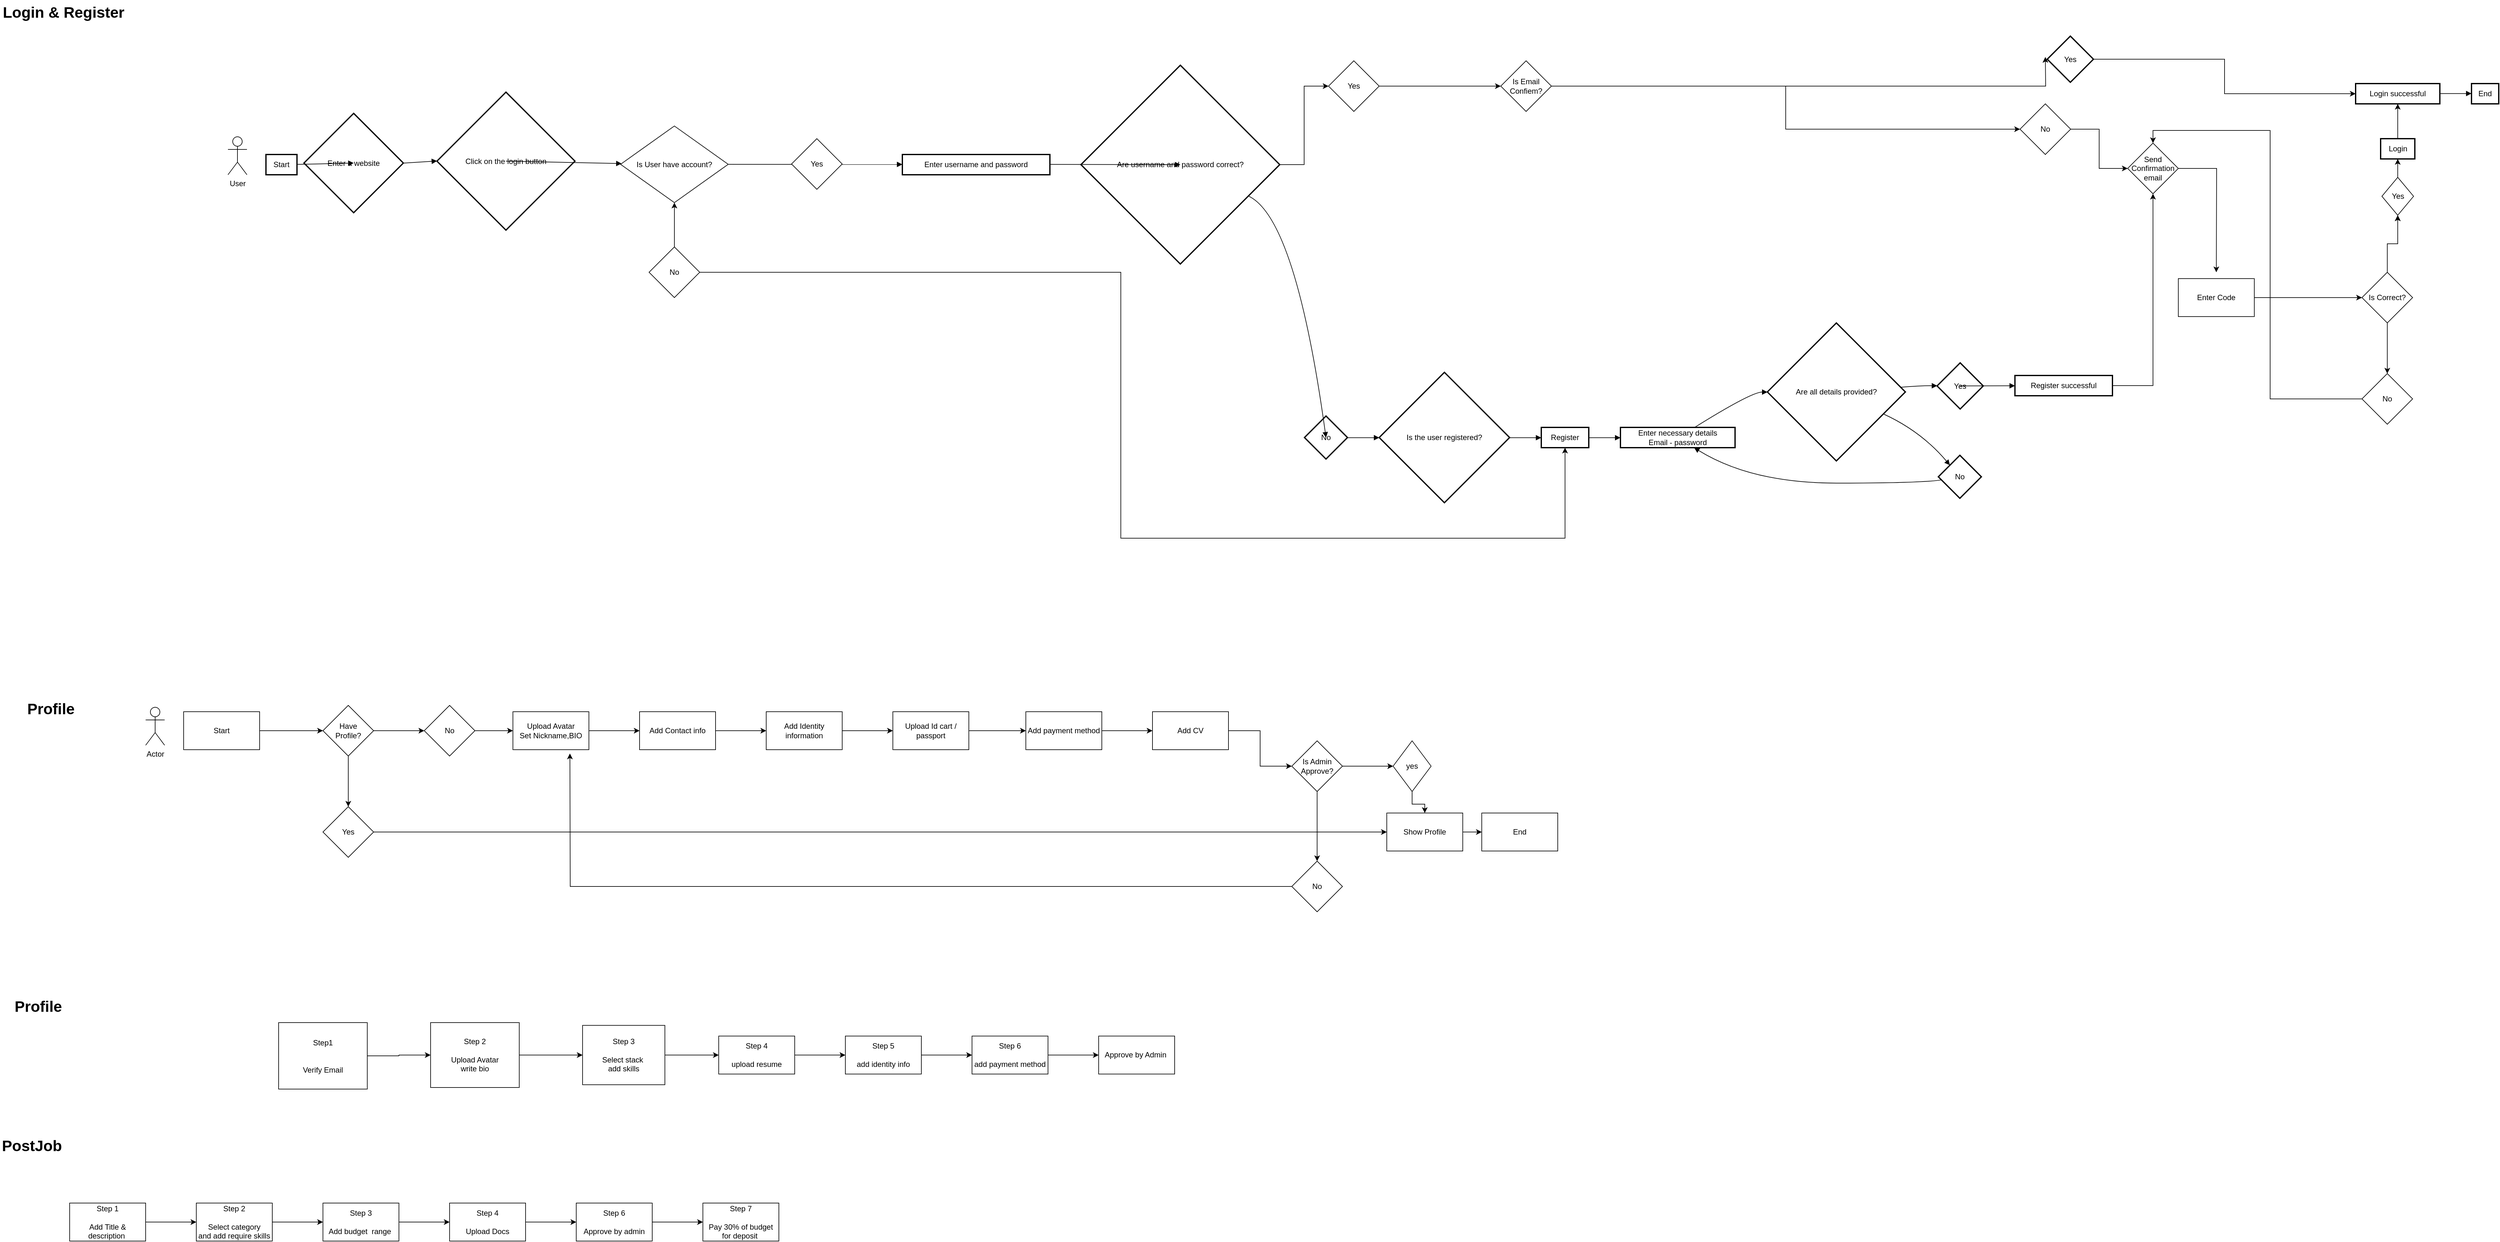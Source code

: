 <mxfile version="22.1.16" type="github">
  <diagram name="Page-1" id="RCzVIw21s0QxX4_HmofW">
    <mxGraphModel dx="2045" dy="638" grid="1" gridSize="10" guides="1" tooltips="1" connect="1" arrows="1" fold="1" page="1" pageScale="1" pageWidth="850" pageHeight="1100" math="0" shadow="0">
      <root>
        <mxCell id="0" />
        <mxCell id="1" parent="0" />
        <mxCell id="2" value="Start" style="whiteSpace=wrap;strokeWidth=2;" parent="1" vertex="1">
          <mxGeometry x="-430" y="254" width="49" height="32" as="geometry" />
        </mxCell>
        <mxCell id="3" value="Enter a website" style="rhombus;strokeWidth=2;whiteSpace=wrap;" parent="1" vertex="1">
          <mxGeometry x="-370" y="189" width="157" height="157" as="geometry" />
        </mxCell>
        <mxCell id="4" value="Click on the login button" style="rhombus;strokeWidth=2;whiteSpace=wrap;" parent="1" vertex="1">
          <mxGeometry x="-160" y="155.5" width="218" height="218" as="geometry" />
        </mxCell>
        <mxCell id="5" value="Enter username and password" style="whiteSpace=wrap;strokeWidth=2;" parent="1" vertex="1">
          <mxGeometry x="575" y="254" width="233" height="32" as="geometry" />
        </mxCell>
        <mxCell id="Xof1CyFzRAlIr6X4M1OH-53" style="edgeStyle=orthogonalEdgeStyle;rounded=0;orthogonalLoop=1;jettySize=auto;html=1;exitX=1;exitY=0.5;exitDx=0;exitDy=0;" parent="1" source="6" target="Xof1CyFzRAlIr6X4M1OH-52" edge="1">
          <mxGeometry relative="1" as="geometry" />
        </mxCell>
        <mxCell id="6" value="Are username and password correct?" style="rhombus;strokeWidth=2;whiteSpace=wrap;" parent="1" vertex="1">
          <mxGeometry x="857" y="113" width="314" height="314" as="geometry" />
        </mxCell>
        <mxCell id="Xof1CyFzRAlIr6X4M1OH-48" style="edgeStyle=orthogonalEdgeStyle;rounded=0;orthogonalLoop=1;jettySize=auto;html=1;entryX=0;entryY=0.5;entryDx=0;entryDy=0;" parent="1" source="7" target="9" edge="1">
          <mxGeometry relative="1" as="geometry">
            <mxPoint x="2820" y="170" as="targetPoint" />
          </mxGeometry>
        </mxCell>
        <mxCell id="7" value="Yes" style="rhombus;strokeWidth=2;whiteSpace=wrap;" parent="1" vertex="1">
          <mxGeometry x="2383" y="67" width="73" height="73" as="geometry" />
        </mxCell>
        <mxCell id="9" value="Login successful" style="whiteSpace=wrap;strokeWidth=2;" parent="1" vertex="1">
          <mxGeometry x="2870" y="142" width="133" height="32" as="geometry" />
        </mxCell>
        <mxCell id="10" value="End" style="whiteSpace=wrap;strokeWidth=2;" parent="1" vertex="1">
          <mxGeometry x="3053" y="142" width="43" height="32" as="geometry" />
        </mxCell>
        <mxCell id="11" value="No" style="rhombus;strokeWidth=2;whiteSpace=wrap;" parent="1" vertex="1">
          <mxGeometry x="1210" y="667" width="68" height="68" as="geometry" />
        </mxCell>
        <mxCell id="12" value="Is the user registered?" style="rhombus;strokeWidth=2;whiteSpace=wrap;" parent="1" vertex="1">
          <mxGeometry x="1328" y="598" width="206" height="206" as="geometry" />
        </mxCell>
        <mxCell id="13" value="Register" style="whiteSpace=wrap;strokeWidth=2;" parent="1" vertex="1">
          <mxGeometry x="1584" y="685" width="75" height="32" as="geometry" />
        </mxCell>
        <mxCell id="14" value="Enter necessary details&#xa;Email - password" style="whiteSpace=wrap;strokeWidth=2;" parent="1" vertex="1">
          <mxGeometry x="1709" y="685" width="181" height="32" as="geometry" />
        </mxCell>
        <mxCell id="15" value="Are all details provided?" style="rhombus;strokeWidth=2;whiteSpace=wrap;" parent="1" vertex="1">
          <mxGeometry x="1941" y="520" width="218" height="218" as="geometry" />
        </mxCell>
        <mxCell id="16" value="Yes" style="rhombus;strokeWidth=2;whiteSpace=wrap;" parent="1" vertex="1">
          <mxGeometry x="2209" y="583" width="73" height="73" as="geometry" />
        </mxCell>
        <mxCell id="Xof1CyFzRAlIr6X4M1OH-51" style="edgeStyle=orthogonalEdgeStyle;rounded=0;orthogonalLoop=1;jettySize=auto;html=1;entryX=0.5;entryY=1;entryDx=0;entryDy=0;" parent="1" source="17" target="Xof1CyFzRAlIr6X4M1OH-49" edge="1">
          <mxGeometry relative="1" as="geometry" />
        </mxCell>
        <mxCell id="17" value="Register successful" style="whiteSpace=wrap;strokeWidth=2;" parent="1" vertex="1">
          <mxGeometry x="2332" y="603" width="154" height="32" as="geometry" />
        </mxCell>
        <mxCell id="Xof1CyFzRAlIr6X4M1OH-68" value="" style="edgeStyle=orthogonalEdgeStyle;rounded=0;orthogonalLoop=1;jettySize=auto;html=1;" parent="1" source="18" target="9" edge="1">
          <mxGeometry relative="1" as="geometry" />
        </mxCell>
        <mxCell id="18" value="Login" style="whiteSpace=wrap;strokeWidth=2;" parent="1" vertex="1">
          <mxGeometry x="2909.5" y="229" width="54" height="32" as="geometry" />
        </mxCell>
        <mxCell id="19" value="No" style="rhombus;strokeWidth=2;whiteSpace=wrap;" parent="1" vertex="1">
          <mxGeometry x="2211" y="729" width="68" height="68" as="geometry" />
        </mxCell>
        <mxCell id="20" value="" style="curved=1;startArrow=none;endArrow=block;exitX=1.007;exitY=0.49;entryX=0.002;entryY=0.501;" parent="1" source="2" target="3" edge="1">
          <mxGeometry relative="1" as="geometry">
            <Array as="points" />
          </mxGeometry>
        </mxCell>
        <mxCell id="21" value="" style="curved=1;startArrow=none;endArrow=block;exitX=1.005;exitY=0.501;entryX=-0.001;entryY=0.499;" parent="1" source="3" target="4" edge="1">
          <mxGeometry relative="1" as="geometry">
            <Array as="points" />
          </mxGeometry>
        </mxCell>
        <mxCell id="22" value="" style="curved=1;startArrow=none;endArrow=block;exitX=0.998;exitY=0.499;entryX=-0.002;entryY=0.49;" parent="1" source="Xof1CyFzRAlIr6X4M1OH-41" target="5" edge="1">
          <mxGeometry relative="1" as="geometry">
            <Array as="points" />
          </mxGeometry>
        </mxCell>
        <mxCell id="23" value="" style="curved=1;startArrow=none;endArrow=block;exitX=0.997;exitY=0.49;entryX=0.001;entryY=0.499;" parent="1" source="5" target="6" edge="1">
          <mxGeometry relative="1" as="geometry">
            <Array as="points" />
          </mxGeometry>
        </mxCell>
        <mxCell id="27" value="" style="curved=1;startArrow=none;endArrow=block;exitX=1.0;exitY=0.491;entryX=0.0;entryY=0.491;" parent="1" source="9" target="10" edge="1">
          <mxGeometry relative="1" as="geometry">
            <Array as="points" />
          </mxGeometry>
        </mxCell>
        <mxCell id="28" value="" style="curved=1;startArrow=none;endArrow=block;exitX=1.001;exitY=0.731;entryX=0.005;entryY=0.504;" parent="1" source="6" target="11" edge="1">
          <mxGeometry relative="1" as="geometry">
            <Array as="points">
              <mxPoint x="1196" y="354" />
            </Array>
          </mxGeometry>
        </mxCell>
        <mxCell id="29" value="" style="curved=1;startArrow=none;endArrow=block;exitX=0.998;exitY=0.504;entryX=-0.001;entryY=0.501;" parent="1" source="11" target="12" edge="1">
          <mxGeometry relative="1" as="geometry">
            <Array as="points" />
          </mxGeometry>
        </mxCell>
        <mxCell id="30" value="" style="curved=1;startArrow=none;endArrow=block;exitX=1.001;exitY=0.501;entryX=0.002;entryY=0.508;" parent="1" source="12" target="13" edge="1">
          <mxGeometry relative="1" as="geometry">
            <Array as="points" />
          </mxGeometry>
        </mxCell>
        <mxCell id="31" value="" style="curved=1;startArrow=none;endArrow=block;exitX=1.006;exitY=0.508;entryX=0.002;entryY=0.508;" parent="1" source="13" target="14" edge="1">
          <mxGeometry relative="1" as="geometry">
            <Array as="points" />
          </mxGeometry>
        </mxCell>
        <mxCell id="32" value="" style="curved=1;startArrow=none;endArrow=block;exitX=0.645;exitY=0.008;entryX=-0.001;entryY=0.501;" parent="1" source="14" target="15" edge="1">
          <mxGeometry relative="1" as="geometry">
            <Array as="points">
              <mxPoint x="1916" y="629" />
            </Array>
          </mxGeometry>
        </mxCell>
        <mxCell id="33" value="" style="curved=1;startArrow=none;endArrow=block;exitX=0.998;exitY=0.464;entryX=-0.006;entryY=0.497;" parent="1" source="15" target="16" edge="1">
          <mxGeometry relative="1" as="geometry">
            <Array as="points">
              <mxPoint x="2184" y="619" />
            </Array>
          </mxGeometry>
        </mxCell>
        <mxCell id="34" value="" style="curved=1;startArrow=none;endArrow=block;exitX=0.996;exitY=0.497;entryX=-0.002;entryY=0.509;" parent="1" source="16" target="17" edge="1">
          <mxGeometry relative="1" as="geometry">
            <Array as="points" />
          </mxGeometry>
        </mxCell>
        <mxCell id="37" value="" style="curved=1;startArrow=none;endArrow=block;exitX=0.998;exitY=0.733;entryX=0.077;entryY=0.007;" parent="1" source="15" target="19" edge="1">
          <mxGeometry relative="1" as="geometry">
            <Array as="points">
              <mxPoint x="2184" y="691" />
            </Array>
          </mxGeometry>
        </mxCell>
        <mxCell id="38" value="" style="curved=1;startArrow=none;endArrow=block;exitX=0.005;exitY=0.584;entryX=0.645;entryY=1.008;" parent="1" source="19" target="14" edge="1">
          <mxGeometry relative="1" as="geometry">
            <Array as="points">
              <mxPoint x="2184" y="773" />
              <mxPoint x="1916" y="773" />
            </Array>
          </mxGeometry>
        </mxCell>
        <mxCell id="Xof1CyFzRAlIr6X4M1OH-42" value="" style="curved=1;startArrow=none;endArrow=block;exitX=0.998;exitY=0.499;entryX=-0.002;entryY=0.49;" parent="1" source="4" target="Xof1CyFzRAlIr6X4M1OH-41" edge="1">
          <mxGeometry relative="1" as="geometry">
            <Array as="points" />
            <mxPoint x="229" y="270" as="sourcePoint" />
            <mxPoint x="575" y="270" as="targetPoint" />
          </mxGeometry>
        </mxCell>
        <mxCell id="Xof1CyFzRAlIr6X4M1OH-41" value="Is User have account?" style="rhombus;whiteSpace=wrap;html=1;" parent="1" vertex="1">
          <mxGeometry x="130" y="209" width="170" height="121" as="geometry" />
        </mxCell>
        <mxCell id="Xof1CyFzRAlIr6X4M1OH-43" value="Yes" style="rhombus;whiteSpace=wrap;html=1;" parent="1" vertex="1">
          <mxGeometry x="400" y="229" width="80" height="80" as="geometry" />
        </mxCell>
        <mxCell id="Xof1CyFzRAlIr6X4M1OH-45" value="" style="edgeStyle=orthogonalEdgeStyle;rounded=0;orthogonalLoop=1;jettySize=auto;html=1;" parent="1" source="Xof1CyFzRAlIr6X4M1OH-44" target="Xof1CyFzRAlIr6X4M1OH-41" edge="1">
          <mxGeometry relative="1" as="geometry" />
        </mxCell>
        <mxCell id="Xof1CyFzRAlIr6X4M1OH-47" style="edgeStyle=orthogonalEdgeStyle;rounded=0;orthogonalLoop=1;jettySize=auto;html=1;entryX=0.5;entryY=1;entryDx=0;entryDy=0;" parent="1" source="Xof1CyFzRAlIr6X4M1OH-44" target="13" edge="1">
          <mxGeometry relative="1" as="geometry">
            <mxPoint x="1320" y="540" as="targetPoint" />
            <Array as="points">
              <mxPoint x="920" y="440" />
              <mxPoint x="920" y="860" />
              <mxPoint x="1622" y="860" />
            </Array>
          </mxGeometry>
        </mxCell>
        <mxCell id="Xof1CyFzRAlIr6X4M1OH-44" value="No" style="rhombus;whiteSpace=wrap;html=1;" parent="1" vertex="1">
          <mxGeometry x="175" y="400" width="80" height="80" as="geometry" />
        </mxCell>
        <mxCell id="Xof1CyFzRAlIr6X4M1OH-75" style="edgeStyle=orthogonalEdgeStyle;rounded=0;orthogonalLoop=1;jettySize=auto;html=1;" parent="1" source="Xof1CyFzRAlIr6X4M1OH-49" edge="1">
          <mxGeometry relative="1" as="geometry">
            <mxPoint x="2650" y="440" as="targetPoint" />
          </mxGeometry>
        </mxCell>
        <mxCell id="Xof1CyFzRAlIr6X4M1OH-49" value="Send Confirmation&lt;br&gt;email" style="rhombus;whiteSpace=wrap;html=1;" parent="1" vertex="1">
          <mxGeometry x="2510" y="236" width="80" height="80" as="geometry" />
        </mxCell>
        <mxCell id="Xof1CyFzRAlIr6X4M1OH-54" style="edgeStyle=orthogonalEdgeStyle;rounded=0;orthogonalLoop=1;jettySize=auto;html=1;exitX=1;exitY=0.5;exitDx=0;exitDy=0;" parent="1" source="Xof1CyFzRAlIr6X4M1OH-55" edge="1">
          <mxGeometry relative="1" as="geometry">
            <mxPoint x="2380" y="100" as="targetPoint" />
          </mxGeometry>
        </mxCell>
        <mxCell id="Xof1CyFzRAlIr6X4M1OH-52" value="Yes" style="rhombus;whiteSpace=wrap;html=1;" parent="1" vertex="1">
          <mxGeometry x="1248" y="106" width="80" height="80" as="geometry" />
        </mxCell>
        <mxCell id="Xof1CyFzRAlIr6X4M1OH-56" value="" style="edgeStyle=orthogonalEdgeStyle;rounded=0;orthogonalLoop=1;jettySize=auto;html=1;exitX=1;exitY=0.5;exitDx=0;exitDy=0;" parent="1" source="Xof1CyFzRAlIr6X4M1OH-52" target="Xof1CyFzRAlIr6X4M1OH-55" edge="1">
          <mxGeometry relative="1" as="geometry">
            <mxPoint x="2380" y="100" as="targetPoint" />
            <mxPoint x="1328" y="146" as="sourcePoint" />
          </mxGeometry>
        </mxCell>
        <mxCell id="Xof1CyFzRAlIr6X4M1OH-59" style="edgeStyle=orthogonalEdgeStyle;rounded=0;orthogonalLoop=1;jettySize=auto;html=1;entryX=0;entryY=0.5;entryDx=0;entryDy=0;" parent="1" source="Xof1CyFzRAlIr6X4M1OH-55" target="Xof1CyFzRAlIr6X4M1OH-58" edge="1">
          <mxGeometry relative="1" as="geometry" />
        </mxCell>
        <mxCell id="Xof1CyFzRAlIr6X4M1OH-55" value="Is Email&lt;br&gt;Confiem?" style="rhombus;whiteSpace=wrap;html=1;" parent="1" vertex="1">
          <mxGeometry x="1520" y="106" width="80" height="80" as="geometry" />
        </mxCell>
        <mxCell id="Xof1CyFzRAlIr6X4M1OH-60" style="edgeStyle=orthogonalEdgeStyle;rounded=0;orthogonalLoop=1;jettySize=auto;html=1;entryX=0;entryY=0.5;entryDx=0;entryDy=0;" parent="1" source="Xof1CyFzRAlIr6X4M1OH-58" target="Xof1CyFzRAlIr6X4M1OH-49" edge="1">
          <mxGeometry relative="1" as="geometry" />
        </mxCell>
        <mxCell id="Xof1CyFzRAlIr6X4M1OH-58" value="No" style="rhombus;whiteSpace=wrap;html=1;" parent="1" vertex="1">
          <mxGeometry x="2340" y="174" width="80" height="80" as="geometry" />
        </mxCell>
        <mxCell id="Xof1CyFzRAlIr6X4M1OH-64" value="" style="edgeStyle=orthogonalEdgeStyle;rounded=0;orthogonalLoop=1;jettySize=auto;html=1;" parent="1" source="Xof1CyFzRAlIr6X4M1OH-61" target="Xof1CyFzRAlIr6X4M1OH-63" edge="1">
          <mxGeometry relative="1" as="geometry" />
        </mxCell>
        <mxCell id="Xof1CyFzRAlIr6X4M1OH-61" value="Enter Code" style="rounded=0;whiteSpace=wrap;html=1;" parent="1" vertex="1">
          <mxGeometry x="2590" y="450" width="120" height="60" as="geometry" />
        </mxCell>
        <mxCell id="Xof1CyFzRAlIr6X4M1OH-66" value="" style="edgeStyle=orthogonalEdgeStyle;rounded=0;orthogonalLoop=1;jettySize=auto;html=1;" parent="1" source="Xof1CyFzRAlIr6X4M1OH-63" target="Xof1CyFzRAlIr6X4M1OH-65" edge="1">
          <mxGeometry relative="1" as="geometry" />
        </mxCell>
        <mxCell id="Xof1CyFzRAlIr6X4M1OH-69" value="" style="edgeStyle=orthogonalEdgeStyle;rounded=0;orthogonalLoop=1;jettySize=auto;html=1;" parent="1" source="Xof1CyFzRAlIr6X4M1OH-63" target="Xof1CyFzRAlIr6X4M1OH-65" edge="1">
          <mxGeometry relative="1" as="geometry" />
        </mxCell>
        <mxCell id="Xof1CyFzRAlIr6X4M1OH-70" value="" style="edgeStyle=orthogonalEdgeStyle;rounded=0;orthogonalLoop=1;jettySize=auto;html=1;" parent="1" source="Xof1CyFzRAlIr6X4M1OH-63" target="Xof1CyFzRAlIr6X4M1OH-65" edge="1">
          <mxGeometry relative="1" as="geometry" />
        </mxCell>
        <mxCell id="Xof1CyFzRAlIr6X4M1OH-72" value="" style="edgeStyle=orthogonalEdgeStyle;rounded=0;orthogonalLoop=1;jettySize=auto;html=1;" parent="1" source="Xof1CyFzRAlIr6X4M1OH-63" target="Xof1CyFzRAlIr6X4M1OH-71" edge="1">
          <mxGeometry relative="1" as="geometry" />
        </mxCell>
        <mxCell id="Xof1CyFzRAlIr6X4M1OH-63" value="Is Correct?" style="rhombus;whiteSpace=wrap;html=1;rounded=0;" parent="1" vertex="1">
          <mxGeometry x="2880" y="440" width="80" height="80" as="geometry" />
        </mxCell>
        <mxCell id="Xof1CyFzRAlIr6X4M1OH-67" value="" style="edgeStyle=orthogonalEdgeStyle;rounded=0;orthogonalLoop=1;jettySize=auto;html=1;" parent="1" source="Xof1CyFzRAlIr6X4M1OH-65" target="18" edge="1">
          <mxGeometry relative="1" as="geometry" />
        </mxCell>
        <mxCell id="Xof1CyFzRAlIr6X4M1OH-65" value="Yes" style="rhombus;whiteSpace=wrap;html=1;" parent="1" vertex="1">
          <mxGeometry x="2911.5" y="290" width="50" height="60" as="geometry" />
        </mxCell>
        <mxCell id="Xof1CyFzRAlIr6X4M1OH-76" style="edgeStyle=orthogonalEdgeStyle;rounded=0;orthogonalLoop=1;jettySize=auto;html=1;entryX=0.5;entryY=0;entryDx=0;entryDy=0;" parent="1" source="Xof1CyFzRAlIr6X4M1OH-71" target="Xof1CyFzRAlIr6X4M1OH-49" edge="1">
          <mxGeometry relative="1" as="geometry">
            <mxPoint x="2700" y="220" as="targetPoint" />
          </mxGeometry>
        </mxCell>
        <mxCell id="Xof1CyFzRAlIr6X4M1OH-71" value="No" style="rhombus;whiteSpace=wrap;html=1;rounded=0;" parent="1" vertex="1">
          <mxGeometry x="2880" y="600" width="80" height="80" as="geometry" />
        </mxCell>
        <mxCell id="Xof1CyFzRAlIr6X4M1OH-78" value="User&lt;br&gt;" style="shape=umlActor;verticalLabelPosition=bottom;verticalAlign=top;html=1;" parent="1" vertex="1">
          <mxGeometry x="-490" y="226" width="30" height="60" as="geometry" />
        </mxCell>
        <mxCell id="Xof1CyFzRAlIr6X4M1OH-79" value="Login &amp;amp; Register" style="text;strokeColor=none;fillColor=none;html=1;fontSize=24;fontStyle=1;verticalAlign=middle;align=center;" parent="1" vertex="1">
          <mxGeometry x="-800" y="10" width="100" height="40" as="geometry" />
        </mxCell>
        <mxCell id="Xof1CyFzRAlIr6X4M1OH-80" value="Profile" style="text;strokeColor=none;fillColor=none;html=1;fontSize=24;fontStyle=1;verticalAlign=middle;align=center;" parent="1" vertex="1">
          <mxGeometry x="-820" y="1110" width="100" height="40" as="geometry" />
        </mxCell>
        <mxCell id="Xof1CyFzRAlIr6X4M1OH-81" value="Actor" style="shape=umlActor;verticalLabelPosition=bottom;verticalAlign=top;html=1;" parent="1" vertex="1">
          <mxGeometry x="-620" y="1127" width="30" height="60" as="geometry" />
        </mxCell>
        <mxCell id="Xof1CyFzRAlIr6X4M1OH-86" value="" style="edgeStyle=orthogonalEdgeStyle;rounded=0;orthogonalLoop=1;jettySize=auto;html=1;" parent="1" source="Xof1CyFzRAlIr6X4M1OH-82" target="Xof1CyFzRAlIr6X4M1OH-85" edge="1">
          <mxGeometry relative="1" as="geometry" />
        </mxCell>
        <mxCell id="Xof1CyFzRAlIr6X4M1OH-82" value="Start" style="rounded=0;whiteSpace=wrap;html=1;" parent="1" vertex="1">
          <mxGeometry x="-560" y="1134" width="120" height="60" as="geometry" />
        </mxCell>
        <mxCell id="Xof1CyFzRAlIr6X4M1OH-90" value="" style="edgeStyle=orthogonalEdgeStyle;rounded=0;orthogonalLoop=1;jettySize=auto;html=1;" parent="1" source="Xof1CyFzRAlIr6X4M1OH-85" target="Xof1CyFzRAlIr6X4M1OH-89" edge="1">
          <mxGeometry relative="1" as="geometry" />
        </mxCell>
        <mxCell id="Xof1CyFzRAlIr6X4M1OH-96" value="" style="edgeStyle=orthogonalEdgeStyle;rounded=0;orthogonalLoop=1;jettySize=auto;html=1;" parent="1" source="Xof1CyFzRAlIr6X4M1OH-85" target="Xof1CyFzRAlIr6X4M1OH-95" edge="1">
          <mxGeometry relative="1" as="geometry" />
        </mxCell>
        <mxCell id="Xof1CyFzRAlIr6X4M1OH-85" value="Have&lt;br&gt;Profile?" style="rhombus;whiteSpace=wrap;html=1;rounded=0;" parent="1" vertex="1">
          <mxGeometry x="-340" y="1124" width="80" height="80" as="geometry" />
        </mxCell>
        <mxCell id="Xof1CyFzRAlIr6X4M1OH-92" value="" style="edgeStyle=orthogonalEdgeStyle;rounded=0;orthogonalLoop=1;jettySize=auto;html=1;" parent="1" source="Xof1CyFzRAlIr6X4M1OH-89" target="Xof1CyFzRAlIr6X4M1OH-91" edge="1">
          <mxGeometry relative="1" as="geometry" />
        </mxCell>
        <mxCell id="Xof1CyFzRAlIr6X4M1OH-89" value="Yes" style="rhombus;whiteSpace=wrap;html=1;rounded=0;" parent="1" vertex="1">
          <mxGeometry x="-340" y="1284" width="80" height="80" as="geometry" />
        </mxCell>
        <mxCell id="Xof1CyFzRAlIr6X4M1OH-94" value="" style="edgeStyle=orthogonalEdgeStyle;rounded=0;orthogonalLoop=1;jettySize=auto;html=1;" parent="1" source="Xof1CyFzRAlIr6X4M1OH-91" target="Xof1CyFzRAlIr6X4M1OH-93" edge="1">
          <mxGeometry relative="1" as="geometry" />
        </mxCell>
        <mxCell id="Xof1CyFzRAlIr6X4M1OH-91" value="Show Profile" style="whiteSpace=wrap;html=1;rounded=0;" parent="1" vertex="1">
          <mxGeometry x="1340" y="1294" width="120" height="60" as="geometry" />
        </mxCell>
        <mxCell id="Xof1CyFzRAlIr6X4M1OH-93" value="End" style="whiteSpace=wrap;html=1;rounded=0;" parent="1" vertex="1">
          <mxGeometry x="1490" y="1294" width="120" height="60" as="geometry" />
        </mxCell>
        <mxCell id="Xof1CyFzRAlIr6X4M1OH-98" value="" style="edgeStyle=orthogonalEdgeStyle;rounded=0;orthogonalLoop=1;jettySize=auto;html=1;" parent="1" source="Xof1CyFzRAlIr6X4M1OH-95" target="Xof1CyFzRAlIr6X4M1OH-97" edge="1">
          <mxGeometry relative="1" as="geometry" />
        </mxCell>
        <mxCell id="Xof1CyFzRAlIr6X4M1OH-95" value="No" style="rhombus;whiteSpace=wrap;html=1;rounded=0;" parent="1" vertex="1">
          <mxGeometry x="-180" y="1124" width="80" height="80" as="geometry" />
        </mxCell>
        <mxCell id="Xof1CyFzRAlIr6X4M1OH-100" value="" style="edgeStyle=orthogonalEdgeStyle;rounded=0;orthogonalLoop=1;jettySize=auto;html=1;" parent="1" source="Xof1CyFzRAlIr6X4M1OH-97" target="Xof1CyFzRAlIr6X4M1OH-99" edge="1">
          <mxGeometry relative="1" as="geometry" />
        </mxCell>
        <mxCell id="Xof1CyFzRAlIr6X4M1OH-97" value="Upload Avatar&lt;br&gt;Set Nickname,BIO" style="whiteSpace=wrap;html=1;rounded=0;" parent="1" vertex="1">
          <mxGeometry x="-40" y="1134" width="120" height="60" as="geometry" />
        </mxCell>
        <mxCell id="Xof1CyFzRAlIr6X4M1OH-102" value="" style="edgeStyle=orthogonalEdgeStyle;rounded=0;orthogonalLoop=1;jettySize=auto;html=1;" parent="1" source="Xof1CyFzRAlIr6X4M1OH-99" target="Xof1CyFzRAlIr6X4M1OH-101" edge="1">
          <mxGeometry relative="1" as="geometry" />
        </mxCell>
        <mxCell id="Xof1CyFzRAlIr6X4M1OH-99" value="Add Contact info" style="whiteSpace=wrap;html=1;rounded=0;" parent="1" vertex="1">
          <mxGeometry x="160" y="1134" width="120" height="60" as="geometry" />
        </mxCell>
        <mxCell id="Xof1CyFzRAlIr6X4M1OH-106" value="" style="edgeStyle=orthogonalEdgeStyle;rounded=0;orthogonalLoop=1;jettySize=auto;html=1;" parent="1" source="Xof1CyFzRAlIr6X4M1OH-101" target="Xof1CyFzRAlIr6X4M1OH-105" edge="1">
          <mxGeometry relative="1" as="geometry" />
        </mxCell>
        <mxCell id="Xof1CyFzRAlIr6X4M1OH-101" value="Add Identity information" style="whiteSpace=wrap;html=1;rounded=0;" parent="1" vertex="1">
          <mxGeometry x="360" y="1134" width="120" height="60" as="geometry" />
        </mxCell>
        <mxCell id="Xof1CyFzRAlIr6X4M1OH-108" value="" style="edgeStyle=orthogonalEdgeStyle;rounded=0;orthogonalLoop=1;jettySize=auto;html=1;" parent="1" source="Xof1CyFzRAlIr6X4M1OH-105" target="Xof1CyFzRAlIr6X4M1OH-107" edge="1">
          <mxGeometry relative="1" as="geometry" />
        </mxCell>
        <mxCell id="Xof1CyFzRAlIr6X4M1OH-105" value="Upload Id cart / passport" style="whiteSpace=wrap;html=1;rounded=0;" parent="1" vertex="1">
          <mxGeometry x="560" y="1134" width="120" height="60" as="geometry" />
        </mxCell>
        <mxCell id="Xof1CyFzRAlIr6X4M1OH-110" value="" style="edgeStyle=orthogonalEdgeStyle;rounded=0;orthogonalLoop=1;jettySize=auto;html=1;" parent="1" source="Xof1CyFzRAlIr6X4M1OH-107" target="Xof1CyFzRAlIr6X4M1OH-109" edge="1">
          <mxGeometry relative="1" as="geometry" />
        </mxCell>
        <mxCell id="Xof1CyFzRAlIr6X4M1OH-107" value="Add payment method" style="whiteSpace=wrap;html=1;rounded=0;" parent="1" vertex="1">
          <mxGeometry x="770" y="1134" width="120" height="60" as="geometry" />
        </mxCell>
        <mxCell id="Xof1CyFzRAlIr6X4M1OH-112" value="" style="edgeStyle=orthogonalEdgeStyle;rounded=0;orthogonalLoop=1;jettySize=auto;html=1;" parent="1" source="Xof1CyFzRAlIr6X4M1OH-109" target="Xof1CyFzRAlIr6X4M1OH-111" edge="1">
          <mxGeometry relative="1" as="geometry" />
        </mxCell>
        <mxCell id="Xof1CyFzRAlIr6X4M1OH-109" value="Add CV" style="whiteSpace=wrap;html=1;rounded=0;" parent="1" vertex="1">
          <mxGeometry x="970" y="1134" width="120" height="60" as="geometry" />
        </mxCell>
        <mxCell id="Xof1CyFzRAlIr6X4M1OH-114" value="" style="edgeStyle=orthogonalEdgeStyle;rounded=0;orthogonalLoop=1;jettySize=auto;html=1;" parent="1" source="Xof1CyFzRAlIr6X4M1OH-111" target="Xof1CyFzRAlIr6X4M1OH-113" edge="1">
          <mxGeometry relative="1" as="geometry" />
        </mxCell>
        <mxCell id="Xof1CyFzRAlIr6X4M1OH-117" value="" style="edgeStyle=orthogonalEdgeStyle;rounded=0;orthogonalLoop=1;jettySize=auto;html=1;" parent="1" source="Xof1CyFzRAlIr6X4M1OH-111" target="Xof1CyFzRAlIr6X4M1OH-116" edge="1">
          <mxGeometry relative="1" as="geometry" />
        </mxCell>
        <mxCell id="Xof1CyFzRAlIr6X4M1OH-111" value="Is Admin&lt;br&gt;Approve?" style="rhombus;whiteSpace=wrap;html=1;rounded=0;" parent="1" vertex="1">
          <mxGeometry x="1190" y="1180" width="80" height="80" as="geometry" />
        </mxCell>
        <mxCell id="Xof1CyFzRAlIr6X4M1OH-115" value="" style="edgeStyle=orthogonalEdgeStyle;rounded=0;orthogonalLoop=1;jettySize=auto;html=1;" parent="1" source="Xof1CyFzRAlIr6X4M1OH-113" target="Xof1CyFzRAlIr6X4M1OH-91" edge="1">
          <mxGeometry relative="1" as="geometry" />
        </mxCell>
        <mxCell id="Xof1CyFzRAlIr6X4M1OH-113" value="yes" style="rhombus;whiteSpace=wrap;html=1;rounded=0;" parent="1" vertex="1">
          <mxGeometry x="1350" y="1180" width="60" height="80" as="geometry" />
        </mxCell>
        <mxCell id="Xof1CyFzRAlIr6X4M1OH-118" style="edgeStyle=orthogonalEdgeStyle;rounded=0;orthogonalLoop=1;jettySize=auto;html=1;" parent="1" source="Xof1CyFzRAlIr6X4M1OH-116" edge="1">
          <mxGeometry relative="1" as="geometry">
            <mxPoint x="50" y="1200" as="targetPoint" />
          </mxGeometry>
        </mxCell>
        <mxCell id="Xof1CyFzRAlIr6X4M1OH-116" value="No" style="rhombus;whiteSpace=wrap;html=1;rounded=0;" parent="1" vertex="1">
          <mxGeometry x="1190" y="1370" width="80" height="80" as="geometry" />
        </mxCell>
        <mxCell id="MbMHbuHJUqX0_KfxS6vJ-46" value="" style="edgeStyle=orthogonalEdgeStyle;rounded=0;orthogonalLoop=1;jettySize=auto;html=1;" edge="1" parent="1" source="MbMHbuHJUqX0_KfxS6vJ-38" target="MbMHbuHJUqX0_KfxS6vJ-45">
          <mxGeometry relative="1" as="geometry" />
        </mxCell>
        <mxCell id="MbMHbuHJUqX0_KfxS6vJ-38" value="Step1&lt;br&gt;&lt;br&gt;&lt;br&gt;Verify Email" style="rounded=0;whiteSpace=wrap;html=1;" vertex="1" parent="1">
          <mxGeometry x="-410" y="1625" width="140" height="105" as="geometry" />
        </mxCell>
        <mxCell id="MbMHbuHJUqX0_KfxS6vJ-39" value="" style="text;html=1;align=center;verticalAlign=middle;resizable=0;points=[];autosize=1;strokeColor=none;fillColor=none;" vertex="1" parent="1">
          <mxGeometry x="-760" y="1620" width="60" height="30" as="geometry" />
        </mxCell>
        <mxCell id="MbMHbuHJUqX0_KfxS6vJ-41" value="Profile" style="text;strokeColor=none;fillColor=none;html=1;fontSize=24;fontStyle=1;verticalAlign=middle;align=center;" vertex="1" parent="1">
          <mxGeometry x="-840" y="1550" width="100" height="100" as="geometry" />
        </mxCell>
        <mxCell id="MbMHbuHJUqX0_KfxS6vJ-49" value="" style="edgeStyle=orthogonalEdgeStyle;rounded=0;orthogonalLoop=1;jettySize=auto;html=1;" edge="1" parent="1" source="MbMHbuHJUqX0_KfxS6vJ-45" target="MbMHbuHJUqX0_KfxS6vJ-48">
          <mxGeometry relative="1" as="geometry" />
        </mxCell>
        <mxCell id="MbMHbuHJUqX0_KfxS6vJ-45" value="Step 2&lt;br&gt;&lt;br&gt;Upload Avatar&lt;br&gt;write bio" style="whiteSpace=wrap;html=1;rounded=0;" vertex="1" parent="1">
          <mxGeometry x="-170" y="1625" width="140" height="102.5" as="geometry" />
        </mxCell>
        <mxCell id="MbMHbuHJUqX0_KfxS6vJ-51" value="" style="edgeStyle=orthogonalEdgeStyle;rounded=0;orthogonalLoop=1;jettySize=auto;html=1;" edge="1" parent="1" source="MbMHbuHJUqX0_KfxS6vJ-48" target="MbMHbuHJUqX0_KfxS6vJ-50">
          <mxGeometry relative="1" as="geometry" />
        </mxCell>
        <mxCell id="MbMHbuHJUqX0_KfxS6vJ-48" value="Step 3&lt;br&gt;&lt;br&gt;Select stack&amp;nbsp;&lt;br&gt;add skills" style="whiteSpace=wrap;html=1;rounded=0;" vertex="1" parent="1">
          <mxGeometry x="70" y="1629.38" width="130" height="93.75" as="geometry" />
        </mxCell>
        <mxCell id="MbMHbuHJUqX0_KfxS6vJ-56" value="" style="edgeStyle=orthogonalEdgeStyle;rounded=0;orthogonalLoop=1;jettySize=auto;html=1;" edge="1" parent="1" source="MbMHbuHJUqX0_KfxS6vJ-50" target="MbMHbuHJUqX0_KfxS6vJ-55">
          <mxGeometry relative="1" as="geometry" />
        </mxCell>
        <mxCell id="MbMHbuHJUqX0_KfxS6vJ-50" value="Step 4&lt;br&gt;&lt;br&gt;upload resume" style="whiteSpace=wrap;html=1;rounded=0;" vertex="1" parent="1">
          <mxGeometry x="285" y="1646.255" width="120" height="60" as="geometry" />
        </mxCell>
        <mxCell id="MbMHbuHJUqX0_KfxS6vJ-58" value="" style="edgeStyle=orthogonalEdgeStyle;rounded=0;orthogonalLoop=1;jettySize=auto;html=1;" edge="1" parent="1" source="MbMHbuHJUqX0_KfxS6vJ-55" target="MbMHbuHJUqX0_KfxS6vJ-57">
          <mxGeometry relative="1" as="geometry" />
        </mxCell>
        <mxCell id="MbMHbuHJUqX0_KfxS6vJ-55" value="Step 5&lt;br&gt;&lt;br&gt;add identity info" style="whiteSpace=wrap;html=1;rounded=0;" vertex="1" parent="1">
          <mxGeometry x="485" y="1646.255" width="120" height="60" as="geometry" />
        </mxCell>
        <mxCell id="MbMHbuHJUqX0_KfxS6vJ-61" value="" style="edgeStyle=orthogonalEdgeStyle;rounded=0;orthogonalLoop=1;jettySize=auto;html=1;" edge="1" parent="1" source="MbMHbuHJUqX0_KfxS6vJ-57" target="MbMHbuHJUqX0_KfxS6vJ-60">
          <mxGeometry relative="1" as="geometry" />
        </mxCell>
        <mxCell id="MbMHbuHJUqX0_KfxS6vJ-57" value="Step 6&lt;br&gt;&lt;br&gt;add payment method" style="whiteSpace=wrap;html=1;rounded=0;" vertex="1" parent="1">
          <mxGeometry x="685" y="1646.255" width="120" height="60" as="geometry" />
        </mxCell>
        <mxCell id="MbMHbuHJUqX0_KfxS6vJ-60" value="Approve by Admin&amp;nbsp;" style="whiteSpace=wrap;html=1;rounded=0;" vertex="1" parent="1">
          <mxGeometry x="885" y="1646.255" width="120" height="60" as="geometry" />
        </mxCell>
        <mxCell id="MbMHbuHJUqX0_KfxS6vJ-62" value="PostJob" style="text;strokeColor=none;fillColor=none;html=1;fontSize=24;fontStyle=1;verticalAlign=middle;align=center;" vertex="1" parent="1">
          <mxGeometry x="-850" y="1800" width="100" height="40" as="geometry" />
        </mxCell>
        <mxCell id="MbMHbuHJUqX0_KfxS6vJ-65" value="" style="edgeStyle=orthogonalEdgeStyle;rounded=0;orthogonalLoop=1;jettySize=auto;html=1;" edge="1" parent="1" source="MbMHbuHJUqX0_KfxS6vJ-63" target="MbMHbuHJUqX0_KfxS6vJ-64">
          <mxGeometry relative="1" as="geometry" />
        </mxCell>
        <mxCell id="MbMHbuHJUqX0_KfxS6vJ-63" value="Step 1&lt;br&gt;&lt;br&gt;Add Title &amp;amp;&lt;br&gt;description&amp;nbsp;" style="rounded=0;whiteSpace=wrap;html=1;" vertex="1" parent="1">
          <mxGeometry x="-740" y="1910" width="120" height="60" as="geometry" />
        </mxCell>
        <mxCell id="MbMHbuHJUqX0_KfxS6vJ-67" value="" style="edgeStyle=orthogonalEdgeStyle;rounded=0;orthogonalLoop=1;jettySize=auto;html=1;" edge="1" parent="1" source="MbMHbuHJUqX0_KfxS6vJ-64" target="MbMHbuHJUqX0_KfxS6vJ-66">
          <mxGeometry relative="1" as="geometry" />
        </mxCell>
        <mxCell id="MbMHbuHJUqX0_KfxS6vJ-64" value="Step 2&lt;br&gt;&lt;br&gt;Select category&lt;br&gt;and add require skills" style="whiteSpace=wrap;html=1;rounded=0;" vertex="1" parent="1">
          <mxGeometry x="-540" y="1910" width="120" height="60" as="geometry" />
        </mxCell>
        <mxCell id="MbMHbuHJUqX0_KfxS6vJ-69" value="" style="edgeStyle=orthogonalEdgeStyle;rounded=0;orthogonalLoop=1;jettySize=auto;html=1;" edge="1" parent="1" source="MbMHbuHJUqX0_KfxS6vJ-66" target="MbMHbuHJUqX0_KfxS6vJ-68">
          <mxGeometry relative="1" as="geometry" />
        </mxCell>
        <mxCell id="MbMHbuHJUqX0_KfxS6vJ-66" value="Step 3&lt;br&gt;&lt;br&gt;Add budget&amp;nbsp; range&amp;nbsp;" style="whiteSpace=wrap;html=1;rounded=0;" vertex="1" parent="1">
          <mxGeometry x="-340" y="1910" width="120" height="60" as="geometry" />
        </mxCell>
        <mxCell id="MbMHbuHJUqX0_KfxS6vJ-71" value="" style="edgeStyle=orthogonalEdgeStyle;rounded=0;orthogonalLoop=1;jettySize=auto;html=1;" edge="1" parent="1" source="MbMHbuHJUqX0_KfxS6vJ-68" target="MbMHbuHJUqX0_KfxS6vJ-70">
          <mxGeometry relative="1" as="geometry" />
        </mxCell>
        <mxCell id="MbMHbuHJUqX0_KfxS6vJ-68" value="Step 4&lt;br&gt;&lt;br&gt;Upload Docs" style="whiteSpace=wrap;html=1;rounded=0;" vertex="1" parent="1">
          <mxGeometry x="-140" y="1910" width="120" height="60" as="geometry" />
        </mxCell>
        <mxCell id="MbMHbuHJUqX0_KfxS6vJ-73" value="" style="edgeStyle=orthogonalEdgeStyle;rounded=0;orthogonalLoop=1;jettySize=auto;html=1;" edge="1" parent="1" source="MbMHbuHJUqX0_KfxS6vJ-70" target="MbMHbuHJUqX0_KfxS6vJ-72">
          <mxGeometry relative="1" as="geometry" />
        </mxCell>
        <mxCell id="MbMHbuHJUqX0_KfxS6vJ-70" value="Step 6&lt;br&gt;&lt;br&gt;Approve by admin" style="whiteSpace=wrap;html=1;rounded=0;" vertex="1" parent="1">
          <mxGeometry x="60" y="1910" width="120" height="60" as="geometry" />
        </mxCell>
        <mxCell id="MbMHbuHJUqX0_KfxS6vJ-72" value="Step 7&lt;br&gt;&lt;br&gt;Pay 30% of budget&lt;br&gt;for deposit&amp;nbsp;" style="whiteSpace=wrap;html=1;rounded=0;" vertex="1" parent="1">
          <mxGeometry x="260" y="1910" width="120" height="60" as="geometry" />
        </mxCell>
      </root>
    </mxGraphModel>
  </diagram>
</mxfile>
